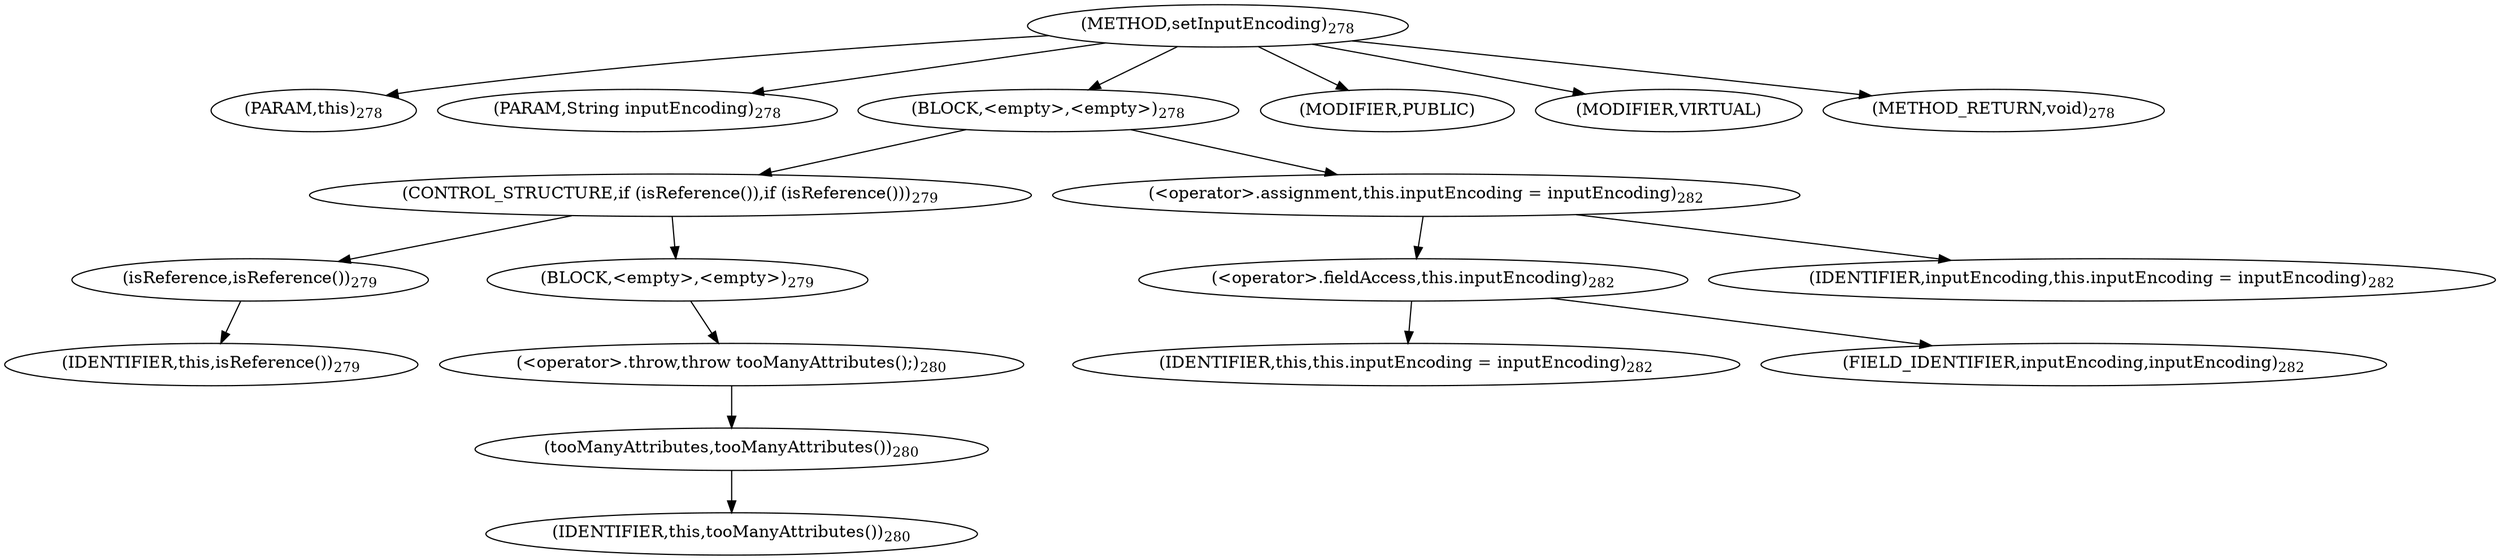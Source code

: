 digraph "setInputEncoding" {  
"573" [label = <(METHOD,setInputEncoding)<SUB>278</SUB>> ]
"45" [label = <(PARAM,this)<SUB>278</SUB>> ]
"574" [label = <(PARAM,String inputEncoding)<SUB>278</SUB>> ]
"575" [label = <(BLOCK,&lt;empty&gt;,&lt;empty&gt;)<SUB>278</SUB>> ]
"576" [label = <(CONTROL_STRUCTURE,if (isReference()),if (isReference()))<SUB>279</SUB>> ]
"577" [label = <(isReference,isReference())<SUB>279</SUB>> ]
"44" [label = <(IDENTIFIER,this,isReference())<SUB>279</SUB>> ]
"578" [label = <(BLOCK,&lt;empty&gt;,&lt;empty&gt;)<SUB>279</SUB>> ]
"579" [label = <(&lt;operator&gt;.throw,throw tooManyAttributes();)<SUB>280</SUB>> ]
"580" [label = <(tooManyAttributes,tooManyAttributes())<SUB>280</SUB>> ]
"46" [label = <(IDENTIFIER,this,tooManyAttributes())<SUB>280</SUB>> ]
"581" [label = <(&lt;operator&gt;.assignment,this.inputEncoding = inputEncoding)<SUB>282</SUB>> ]
"582" [label = <(&lt;operator&gt;.fieldAccess,this.inputEncoding)<SUB>282</SUB>> ]
"47" [label = <(IDENTIFIER,this,this.inputEncoding = inputEncoding)<SUB>282</SUB>> ]
"583" [label = <(FIELD_IDENTIFIER,inputEncoding,inputEncoding)<SUB>282</SUB>> ]
"584" [label = <(IDENTIFIER,inputEncoding,this.inputEncoding = inputEncoding)<SUB>282</SUB>> ]
"585" [label = <(MODIFIER,PUBLIC)> ]
"586" [label = <(MODIFIER,VIRTUAL)> ]
"587" [label = <(METHOD_RETURN,void)<SUB>278</SUB>> ]
  "573" -> "45" 
  "573" -> "574" 
  "573" -> "575" 
  "573" -> "585" 
  "573" -> "586" 
  "573" -> "587" 
  "575" -> "576" 
  "575" -> "581" 
  "576" -> "577" 
  "576" -> "578" 
  "577" -> "44" 
  "578" -> "579" 
  "579" -> "580" 
  "580" -> "46" 
  "581" -> "582" 
  "581" -> "584" 
  "582" -> "47" 
  "582" -> "583" 
}
